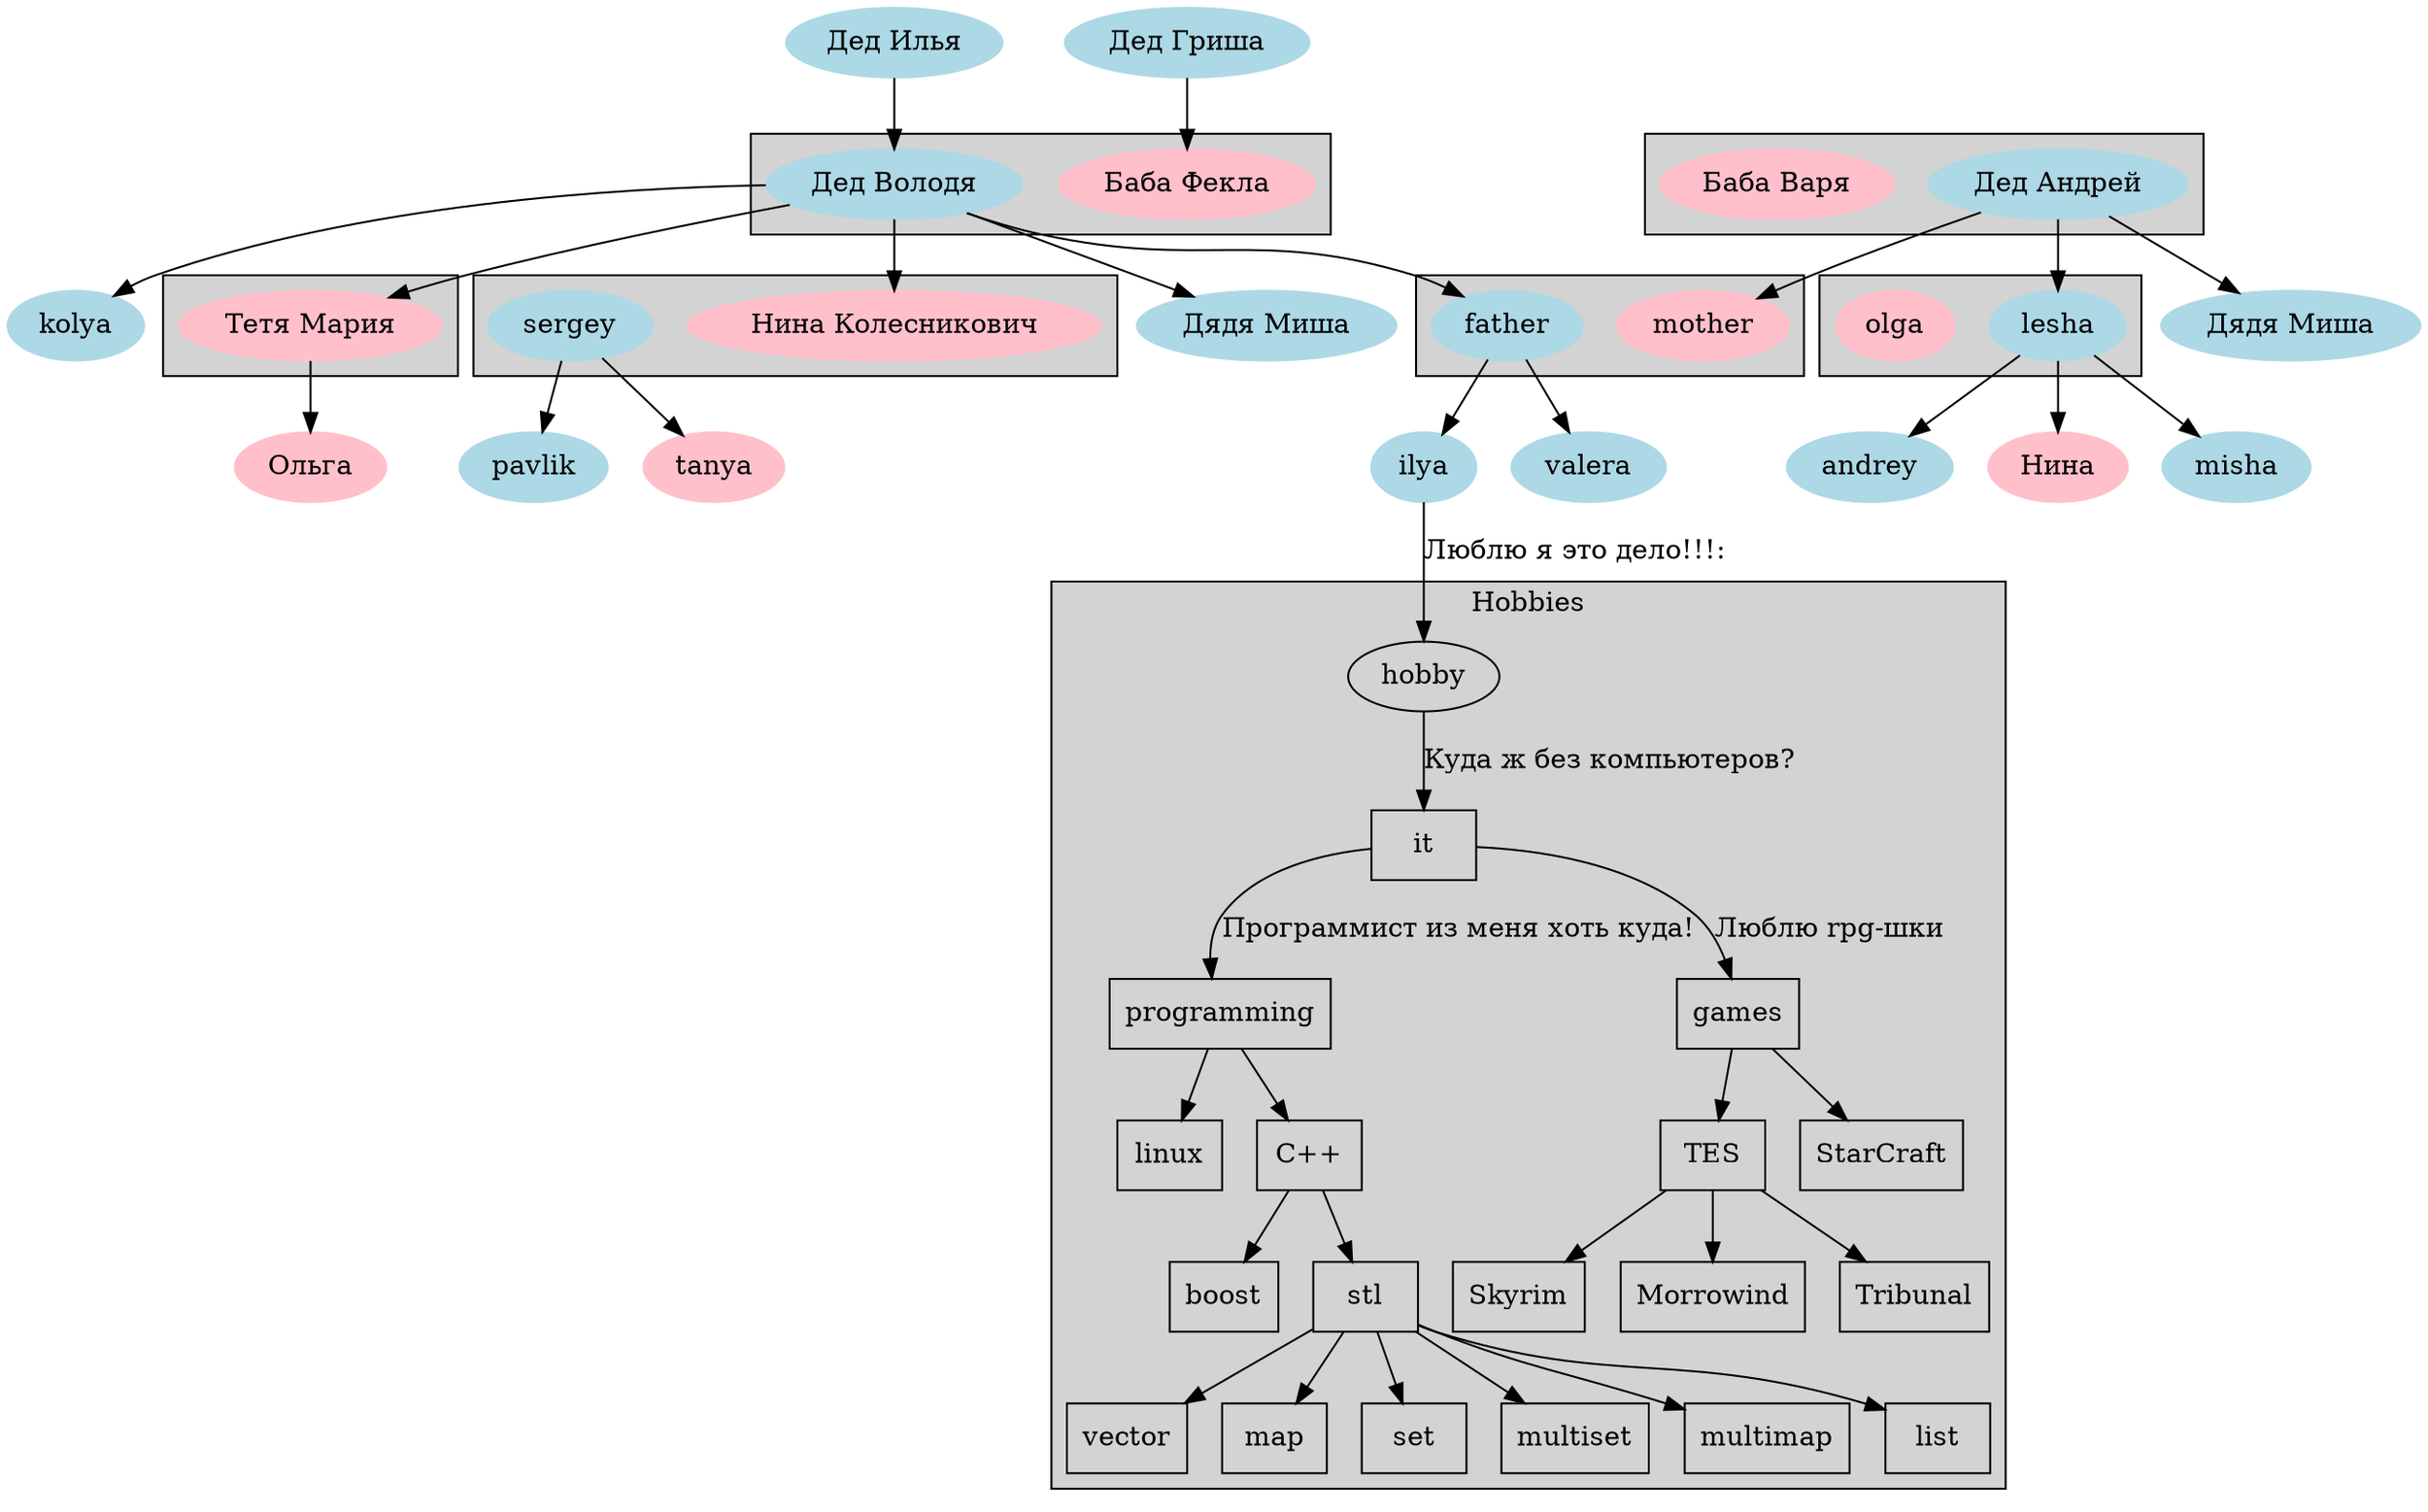 digraph famely {
    //я создал коммент

    style=filled
    node [style=filled; shape=oval]

    i[label="ilya"; color=lightblue]
    v[label="valera"; color=lightblue]
    i -> hobby [label="Люблю я это дело!!!:"]

    subgraph cluster_0 {
        style=filled
        m[label="mother"; color=pink; wight=1]
        f[label="father"; color=lightblue; weight=1]
    }

    f -> { i v }
    ded_i[label="Дед Илья"; color=lightblue;]
    ded_g[label="Дед Гриша"; color=lightblue;]

    subgraph cluster_1 {
        ded_v[label="Дед Володя"; color=lightblue;]
        bab_f[label="Баба Фекла"; color=pink;]
    }

    ded_i -> ded_v
    ded_g -> bab_f
    ded_v -> { f nina1 misha1 kolya[color=lightblue] mariya }
    misha1[label="Дядя Миша"; color=lightblue;]

    subgraph cluster_2 {
        mariya[label="Тетя Мария"; color=pink]
    }

    mariya -> o
    o[label="Ольга"; color=pink;]

    subgraph cluster_3 {
        sergey[color=lightblue]
        nina1[label="Нина Колесникович"; color=pink;]
    }

    sergey -> { pavlik[color=lightblue] tanya[color=pink;]}

    subgraph cluster_4 {
        ded_a[label="Дед Андрей"; color=lightblue; color=lightblue;]
        bab_v[label="Баба Варя"; color=pink]
    }

    ded_a -> { m misha2 lesha }
    misha2[label="Дядя Миша"; color=lightblue;]

    subgraph cluster_5 {
        lesha[color=lightblue]
        olga[color=pink]
    }

    lesha -> { nina2 misha[color=lightblue] andrey[color=lightblue] }
    nina2[label="Нина"; color=pink;]

    subgraph cluster_hobby {
        label=Hobbies
        node [shape=rectangle]
        hobby
        hobby -> it [label="Куда ж без компьютеров?"]
        it -> programming [label="Программист из меня хоть куда!"]
        it -> games [label="Люблю rpg-шки"]
        programming -> linux
        cpp[label="C++"]
        cpp -> boost
        cpp -> stl
        stl -> { vector, map, set, multiset, multimap, list }
        programming -> cpp
        games -> TES
        games -> StarCraft
        TES -> Skyrim
        TES -> Morrowind
        TES -> Tribunal
    }


}
